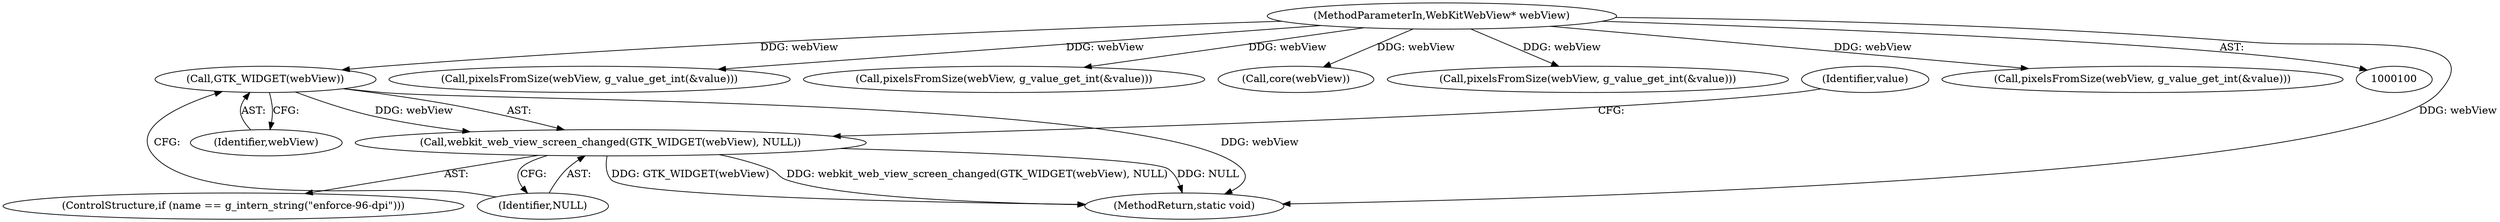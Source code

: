 digraph "0_Chrome_5a2de6455f565783c73e53eae2c8b953e7d48520@pointer" {
"1000255" [label="(Call,GTK_WIDGET(webView))"];
"1000103" [label="(MethodParameterIn,WebKitWebView* webView)"];
"1000254" [label="(Call,webkit_web_view_screen_changed(GTK_WIDGET(webView), NULL))"];
"1000254" [label="(Call,webkit_web_view_screen_changed(GTK_WIDGET(webView), NULL))"];
"1000219" [label="(Call,pixelsFromSize(webView, g_value_get_int(&value)))"];
"1000103" [label="(MethodParameterIn,WebKitWebView* webView)"];
"1000207" [label="(Call,pixelsFromSize(webView, g_value_get_int(&value)))"];
"1000255" [label="(Call,GTK_WIDGET(webView))"];
"1000503" [label="(Call,core(webView))"];
"1000243" [label="(Call,pixelsFromSize(webView, g_value_get_int(&value)))"];
"1000591" [label="(MethodReturn,static void)"];
"1000249" [label="(ControlStructure,if (name == g_intern_string(\"enforce-96-dpi\")))"];
"1000256" [label="(Identifier,webView)"];
"1000257" [label="(Identifier,NULL)"];
"1000231" [label="(Call,pixelsFromSize(webView, g_value_get_int(&value)))"];
"1000590" [label="(Identifier,value)"];
"1000255" -> "1000254"  [label="AST: "];
"1000255" -> "1000256"  [label="CFG: "];
"1000256" -> "1000255"  [label="AST: "];
"1000257" -> "1000255"  [label="CFG: "];
"1000255" -> "1000591"  [label="DDG: webView"];
"1000255" -> "1000254"  [label="DDG: webView"];
"1000103" -> "1000255"  [label="DDG: webView"];
"1000103" -> "1000100"  [label="AST: "];
"1000103" -> "1000591"  [label="DDG: webView"];
"1000103" -> "1000207"  [label="DDG: webView"];
"1000103" -> "1000219"  [label="DDG: webView"];
"1000103" -> "1000231"  [label="DDG: webView"];
"1000103" -> "1000243"  [label="DDG: webView"];
"1000103" -> "1000503"  [label="DDG: webView"];
"1000254" -> "1000249"  [label="AST: "];
"1000254" -> "1000257"  [label="CFG: "];
"1000257" -> "1000254"  [label="AST: "];
"1000590" -> "1000254"  [label="CFG: "];
"1000254" -> "1000591"  [label="DDG: GTK_WIDGET(webView)"];
"1000254" -> "1000591"  [label="DDG: webkit_web_view_screen_changed(GTK_WIDGET(webView), NULL)"];
"1000254" -> "1000591"  [label="DDG: NULL"];
}
